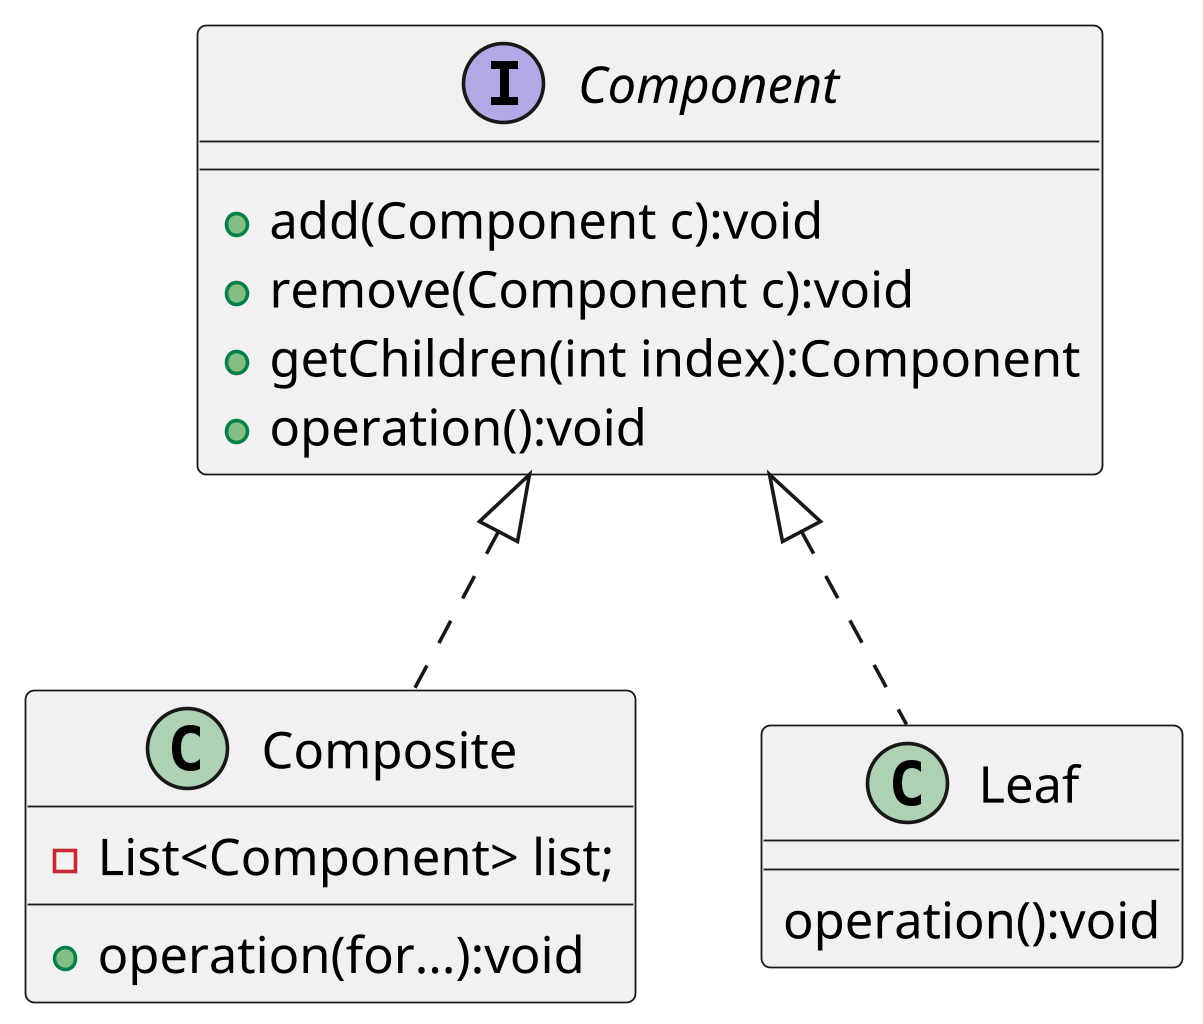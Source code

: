 @startuml
scale 1024 height
Component <|.. Composite
Component <|.. Leaf
interface Component{
    +add(Component c):void
    +remove(Component c):void
    +getChildren(int index):Component
    +operation():void
}

class Composite {
    -List<Component> list;
    +operation(for...):void
}

class Leaf{
    operation():void
}

@enduml